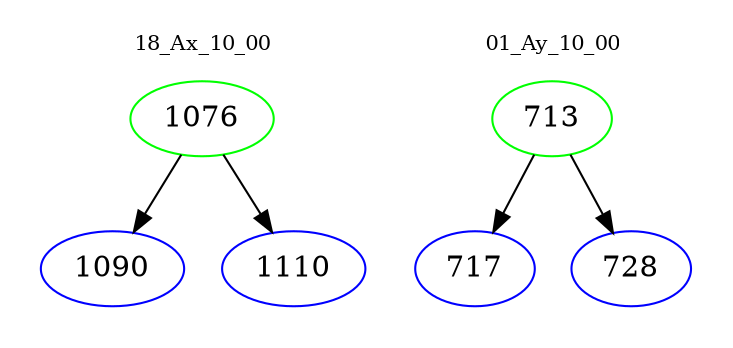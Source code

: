 digraph{
subgraph cluster_0 {
color = white
label = "18_Ax_10_00";
fontsize=10;
T0_1076 [label="1076", color="green"]
T0_1076 -> T0_1090 [color="black"]
T0_1090 [label="1090", color="blue"]
T0_1076 -> T0_1110 [color="black"]
T0_1110 [label="1110", color="blue"]
}
subgraph cluster_1 {
color = white
label = "01_Ay_10_00";
fontsize=10;
T1_713 [label="713", color="green"]
T1_713 -> T1_717 [color="black"]
T1_717 [label="717", color="blue"]
T1_713 -> T1_728 [color="black"]
T1_728 [label="728", color="blue"]
}
}
